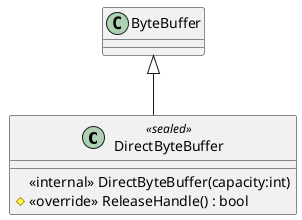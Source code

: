 @startuml
class DirectByteBuffer <<sealed>> {
    <<internal>> DirectByteBuffer(capacity:int)
    # <<override>> ReleaseHandle() : bool
}
ByteBuffer <|-- DirectByteBuffer
@enduml
